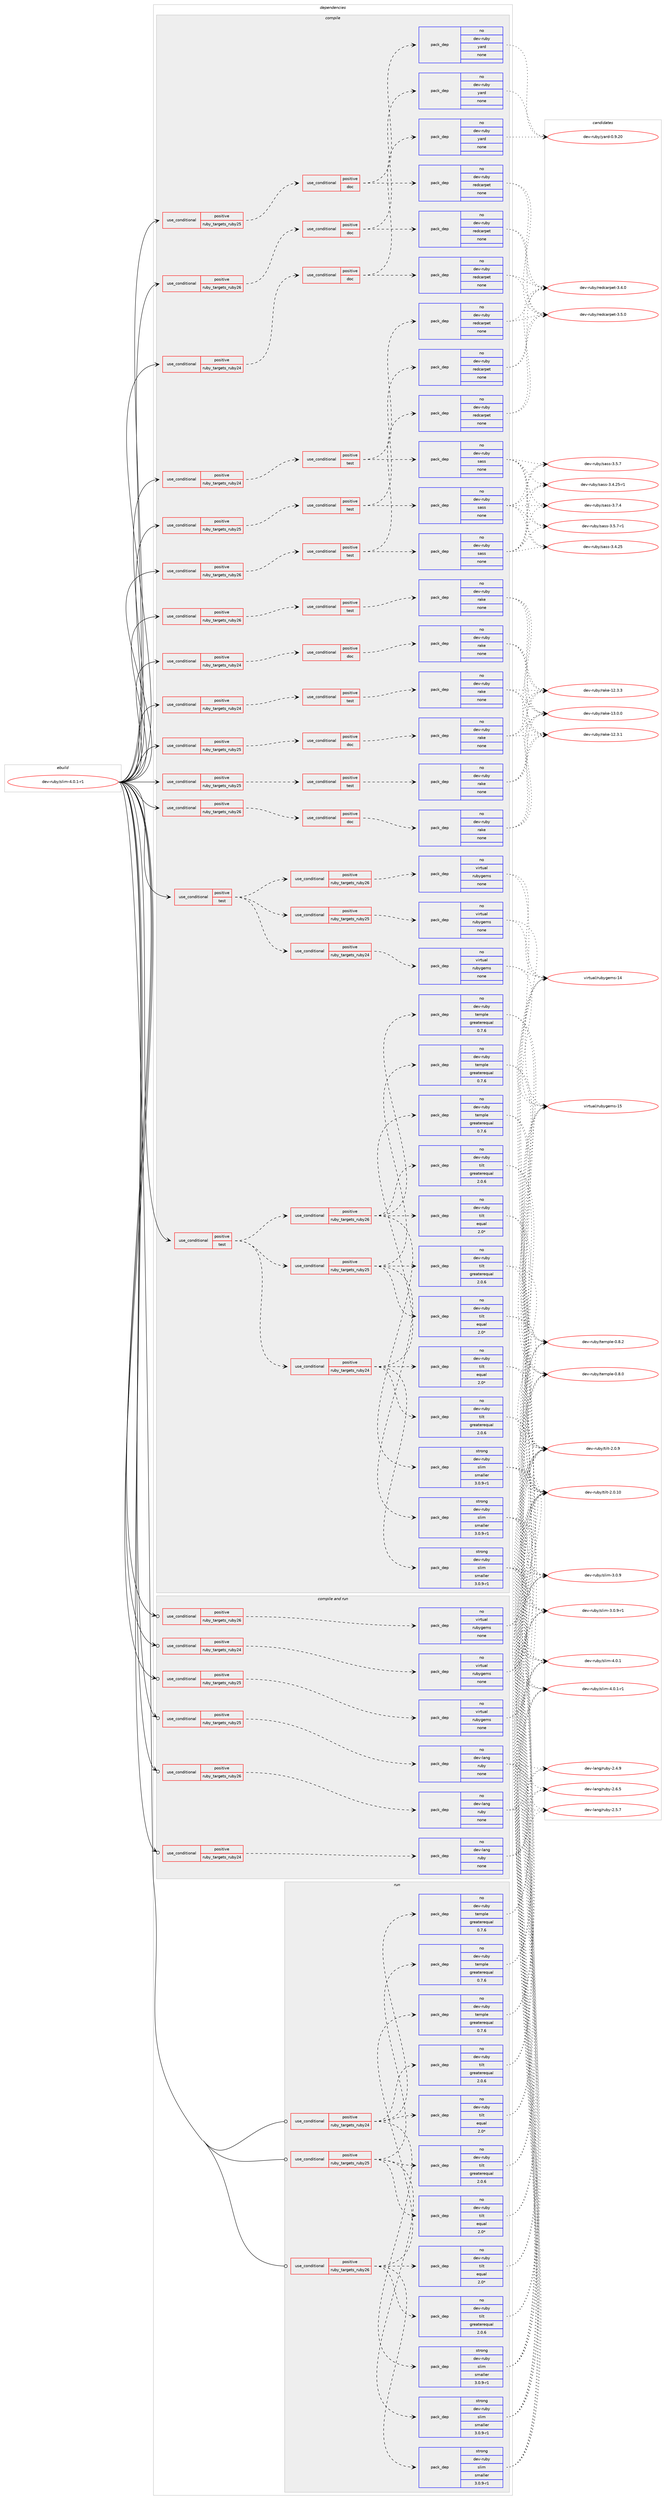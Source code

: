 digraph prolog {

# *************
# Graph options
# *************

newrank=true;
concentrate=true;
compound=true;
graph [rankdir=LR,fontname=Helvetica,fontsize=10,ranksep=1.5];#, ranksep=2.5, nodesep=0.2];
edge  [arrowhead=vee];
node  [fontname=Helvetica,fontsize=10];

# **********
# The ebuild
# **********

subgraph cluster_leftcol {
color=gray;
rank=same;
label=<<i>ebuild</i>>;
id [label="dev-ruby/slim-4.0.1-r1", color=red, width=4, href="../dev-ruby/slim-4.0.1-r1.svg"];
}

# ****************
# The dependencies
# ****************

subgraph cluster_midcol {
color=gray;
label=<<i>dependencies</i>>;
subgraph cluster_compile {
fillcolor="#eeeeee";
style=filled;
label=<<i>compile</i>>;
subgraph cond178268 {
dependency717300 [label=<<TABLE BORDER="0" CELLBORDER="1" CELLSPACING="0" CELLPADDING="4"><TR><TD ROWSPAN="3" CELLPADDING="10">use_conditional</TD></TR><TR><TD>positive</TD></TR><TR><TD>ruby_targets_ruby24</TD></TR></TABLE>>, shape=none, color=red];
subgraph cond178269 {
dependency717301 [label=<<TABLE BORDER="0" CELLBORDER="1" CELLSPACING="0" CELLPADDING="4"><TR><TD ROWSPAN="3" CELLPADDING="10">use_conditional</TD></TR><TR><TD>positive</TD></TR><TR><TD>doc</TD></TR></TABLE>>, shape=none, color=red];
subgraph pack526986 {
dependency717302 [label=<<TABLE BORDER="0" CELLBORDER="1" CELLSPACING="0" CELLPADDING="4" WIDTH="220"><TR><TD ROWSPAN="6" CELLPADDING="30">pack_dep</TD></TR><TR><TD WIDTH="110">no</TD></TR><TR><TD>dev-ruby</TD></TR><TR><TD>rake</TD></TR><TR><TD>none</TD></TR><TR><TD></TD></TR></TABLE>>, shape=none, color=blue];
}
dependency717301:e -> dependency717302:w [weight=20,style="dashed",arrowhead="vee"];
}
dependency717300:e -> dependency717301:w [weight=20,style="dashed",arrowhead="vee"];
}
id:e -> dependency717300:w [weight=20,style="solid",arrowhead="vee"];
subgraph cond178270 {
dependency717303 [label=<<TABLE BORDER="0" CELLBORDER="1" CELLSPACING="0" CELLPADDING="4"><TR><TD ROWSPAN="3" CELLPADDING="10">use_conditional</TD></TR><TR><TD>positive</TD></TR><TR><TD>ruby_targets_ruby24</TD></TR></TABLE>>, shape=none, color=red];
subgraph cond178271 {
dependency717304 [label=<<TABLE BORDER="0" CELLBORDER="1" CELLSPACING="0" CELLPADDING="4"><TR><TD ROWSPAN="3" CELLPADDING="10">use_conditional</TD></TR><TR><TD>positive</TD></TR><TR><TD>doc</TD></TR></TABLE>>, shape=none, color=red];
subgraph pack526987 {
dependency717305 [label=<<TABLE BORDER="0" CELLBORDER="1" CELLSPACING="0" CELLPADDING="4" WIDTH="220"><TR><TD ROWSPAN="6" CELLPADDING="30">pack_dep</TD></TR><TR><TD WIDTH="110">no</TD></TR><TR><TD>dev-ruby</TD></TR><TR><TD>yard</TD></TR><TR><TD>none</TD></TR><TR><TD></TD></TR></TABLE>>, shape=none, color=blue];
}
dependency717304:e -> dependency717305:w [weight=20,style="dashed",arrowhead="vee"];
subgraph pack526988 {
dependency717306 [label=<<TABLE BORDER="0" CELLBORDER="1" CELLSPACING="0" CELLPADDING="4" WIDTH="220"><TR><TD ROWSPAN="6" CELLPADDING="30">pack_dep</TD></TR><TR><TD WIDTH="110">no</TD></TR><TR><TD>dev-ruby</TD></TR><TR><TD>redcarpet</TD></TR><TR><TD>none</TD></TR><TR><TD></TD></TR></TABLE>>, shape=none, color=blue];
}
dependency717304:e -> dependency717306:w [weight=20,style="dashed",arrowhead="vee"];
}
dependency717303:e -> dependency717304:w [weight=20,style="dashed",arrowhead="vee"];
}
id:e -> dependency717303:w [weight=20,style="solid",arrowhead="vee"];
subgraph cond178272 {
dependency717307 [label=<<TABLE BORDER="0" CELLBORDER="1" CELLSPACING="0" CELLPADDING="4"><TR><TD ROWSPAN="3" CELLPADDING="10">use_conditional</TD></TR><TR><TD>positive</TD></TR><TR><TD>ruby_targets_ruby24</TD></TR></TABLE>>, shape=none, color=red];
subgraph cond178273 {
dependency717308 [label=<<TABLE BORDER="0" CELLBORDER="1" CELLSPACING="0" CELLPADDING="4"><TR><TD ROWSPAN="3" CELLPADDING="10">use_conditional</TD></TR><TR><TD>positive</TD></TR><TR><TD>test</TD></TR></TABLE>>, shape=none, color=red];
subgraph pack526989 {
dependency717309 [label=<<TABLE BORDER="0" CELLBORDER="1" CELLSPACING="0" CELLPADDING="4" WIDTH="220"><TR><TD ROWSPAN="6" CELLPADDING="30">pack_dep</TD></TR><TR><TD WIDTH="110">no</TD></TR><TR><TD>dev-ruby</TD></TR><TR><TD>rake</TD></TR><TR><TD>none</TD></TR><TR><TD></TD></TR></TABLE>>, shape=none, color=blue];
}
dependency717308:e -> dependency717309:w [weight=20,style="dashed",arrowhead="vee"];
}
dependency717307:e -> dependency717308:w [weight=20,style="dashed",arrowhead="vee"];
}
id:e -> dependency717307:w [weight=20,style="solid",arrowhead="vee"];
subgraph cond178274 {
dependency717310 [label=<<TABLE BORDER="0" CELLBORDER="1" CELLSPACING="0" CELLPADDING="4"><TR><TD ROWSPAN="3" CELLPADDING="10">use_conditional</TD></TR><TR><TD>positive</TD></TR><TR><TD>ruby_targets_ruby24</TD></TR></TABLE>>, shape=none, color=red];
subgraph cond178275 {
dependency717311 [label=<<TABLE BORDER="0" CELLBORDER="1" CELLSPACING="0" CELLPADDING="4"><TR><TD ROWSPAN="3" CELLPADDING="10">use_conditional</TD></TR><TR><TD>positive</TD></TR><TR><TD>test</TD></TR></TABLE>>, shape=none, color=red];
subgraph pack526990 {
dependency717312 [label=<<TABLE BORDER="0" CELLBORDER="1" CELLSPACING="0" CELLPADDING="4" WIDTH="220"><TR><TD ROWSPAN="6" CELLPADDING="30">pack_dep</TD></TR><TR><TD WIDTH="110">no</TD></TR><TR><TD>dev-ruby</TD></TR><TR><TD>redcarpet</TD></TR><TR><TD>none</TD></TR><TR><TD></TD></TR></TABLE>>, shape=none, color=blue];
}
dependency717311:e -> dependency717312:w [weight=20,style="dashed",arrowhead="vee"];
subgraph pack526991 {
dependency717313 [label=<<TABLE BORDER="0" CELLBORDER="1" CELLSPACING="0" CELLPADDING="4" WIDTH="220"><TR><TD ROWSPAN="6" CELLPADDING="30">pack_dep</TD></TR><TR><TD WIDTH="110">no</TD></TR><TR><TD>dev-ruby</TD></TR><TR><TD>sass</TD></TR><TR><TD>none</TD></TR><TR><TD></TD></TR></TABLE>>, shape=none, color=blue];
}
dependency717311:e -> dependency717313:w [weight=20,style="dashed",arrowhead="vee"];
}
dependency717310:e -> dependency717311:w [weight=20,style="dashed",arrowhead="vee"];
}
id:e -> dependency717310:w [weight=20,style="solid",arrowhead="vee"];
subgraph cond178276 {
dependency717314 [label=<<TABLE BORDER="0" CELLBORDER="1" CELLSPACING="0" CELLPADDING="4"><TR><TD ROWSPAN="3" CELLPADDING="10">use_conditional</TD></TR><TR><TD>positive</TD></TR><TR><TD>ruby_targets_ruby25</TD></TR></TABLE>>, shape=none, color=red];
subgraph cond178277 {
dependency717315 [label=<<TABLE BORDER="0" CELLBORDER="1" CELLSPACING="0" CELLPADDING="4"><TR><TD ROWSPAN="3" CELLPADDING="10">use_conditional</TD></TR><TR><TD>positive</TD></TR><TR><TD>doc</TD></TR></TABLE>>, shape=none, color=red];
subgraph pack526992 {
dependency717316 [label=<<TABLE BORDER="0" CELLBORDER="1" CELLSPACING="0" CELLPADDING="4" WIDTH="220"><TR><TD ROWSPAN="6" CELLPADDING="30">pack_dep</TD></TR><TR><TD WIDTH="110">no</TD></TR><TR><TD>dev-ruby</TD></TR><TR><TD>rake</TD></TR><TR><TD>none</TD></TR><TR><TD></TD></TR></TABLE>>, shape=none, color=blue];
}
dependency717315:e -> dependency717316:w [weight=20,style="dashed",arrowhead="vee"];
}
dependency717314:e -> dependency717315:w [weight=20,style="dashed",arrowhead="vee"];
}
id:e -> dependency717314:w [weight=20,style="solid",arrowhead="vee"];
subgraph cond178278 {
dependency717317 [label=<<TABLE BORDER="0" CELLBORDER="1" CELLSPACING="0" CELLPADDING="4"><TR><TD ROWSPAN="3" CELLPADDING="10">use_conditional</TD></TR><TR><TD>positive</TD></TR><TR><TD>ruby_targets_ruby25</TD></TR></TABLE>>, shape=none, color=red];
subgraph cond178279 {
dependency717318 [label=<<TABLE BORDER="0" CELLBORDER="1" CELLSPACING="0" CELLPADDING="4"><TR><TD ROWSPAN="3" CELLPADDING="10">use_conditional</TD></TR><TR><TD>positive</TD></TR><TR><TD>doc</TD></TR></TABLE>>, shape=none, color=red];
subgraph pack526993 {
dependency717319 [label=<<TABLE BORDER="0" CELLBORDER="1" CELLSPACING="0" CELLPADDING="4" WIDTH="220"><TR><TD ROWSPAN="6" CELLPADDING="30">pack_dep</TD></TR><TR><TD WIDTH="110">no</TD></TR><TR><TD>dev-ruby</TD></TR><TR><TD>yard</TD></TR><TR><TD>none</TD></TR><TR><TD></TD></TR></TABLE>>, shape=none, color=blue];
}
dependency717318:e -> dependency717319:w [weight=20,style="dashed",arrowhead="vee"];
subgraph pack526994 {
dependency717320 [label=<<TABLE BORDER="0" CELLBORDER="1" CELLSPACING="0" CELLPADDING="4" WIDTH="220"><TR><TD ROWSPAN="6" CELLPADDING="30">pack_dep</TD></TR><TR><TD WIDTH="110">no</TD></TR><TR><TD>dev-ruby</TD></TR><TR><TD>redcarpet</TD></TR><TR><TD>none</TD></TR><TR><TD></TD></TR></TABLE>>, shape=none, color=blue];
}
dependency717318:e -> dependency717320:w [weight=20,style="dashed",arrowhead="vee"];
}
dependency717317:e -> dependency717318:w [weight=20,style="dashed",arrowhead="vee"];
}
id:e -> dependency717317:w [weight=20,style="solid",arrowhead="vee"];
subgraph cond178280 {
dependency717321 [label=<<TABLE BORDER="0" CELLBORDER="1" CELLSPACING="0" CELLPADDING="4"><TR><TD ROWSPAN="3" CELLPADDING="10">use_conditional</TD></TR><TR><TD>positive</TD></TR><TR><TD>ruby_targets_ruby25</TD></TR></TABLE>>, shape=none, color=red];
subgraph cond178281 {
dependency717322 [label=<<TABLE BORDER="0" CELLBORDER="1" CELLSPACING="0" CELLPADDING="4"><TR><TD ROWSPAN="3" CELLPADDING="10">use_conditional</TD></TR><TR><TD>positive</TD></TR><TR><TD>test</TD></TR></TABLE>>, shape=none, color=red];
subgraph pack526995 {
dependency717323 [label=<<TABLE BORDER="0" CELLBORDER="1" CELLSPACING="0" CELLPADDING="4" WIDTH="220"><TR><TD ROWSPAN="6" CELLPADDING="30">pack_dep</TD></TR><TR><TD WIDTH="110">no</TD></TR><TR><TD>dev-ruby</TD></TR><TR><TD>rake</TD></TR><TR><TD>none</TD></TR><TR><TD></TD></TR></TABLE>>, shape=none, color=blue];
}
dependency717322:e -> dependency717323:w [weight=20,style="dashed",arrowhead="vee"];
}
dependency717321:e -> dependency717322:w [weight=20,style="dashed",arrowhead="vee"];
}
id:e -> dependency717321:w [weight=20,style="solid",arrowhead="vee"];
subgraph cond178282 {
dependency717324 [label=<<TABLE BORDER="0" CELLBORDER="1" CELLSPACING="0" CELLPADDING="4"><TR><TD ROWSPAN="3" CELLPADDING="10">use_conditional</TD></TR><TR><TD>positive</TD></TR><TR><TD>ruby_targets_ruby25</TD></TR></TABLE>>, shape=none, color=red];
subgraph cond178283 {
dependency717325 [label=<<TABLE BORDER="0" CELLBORDER="1" CELLSPACING="0" CELLPADDING="4"><TR><TD ROWSPAN="3" CELLPADDING="10">use_conditional</TD></TR><TR><TD>positive</TD></TR><TR><TD>test</TD></TR></TABLE>>, shape=none, color=red];
subgraph pack526996 {
dependency717326 [label=<<TABLE BORDER="0" CELLBORDER="1" CELLSPACING="0" CELLPADDING="4" WIDTH="220"><TR><TD ROWSPAN="6" CELLPADDING="30">pack_dep</TD></TR><TR><TD WIDTH="110">no</TD></TR><TR><TD>dev-ruby</TD></TR><TR><TD>redcarpet</TD></TR><TR><TD>none</TD></TR><TR><TD></TD></TR></TABLE>>, shape=none, color=blue];
}
dependency717325:e -> dependency717326:w [weight=20,style="dashed",arrowhead="vee"];
subgraph pack526997 {
dependency717327 [label=<<TABLE BORDER="0" CELLBORDER="1" CELLSPACING="0" CELLPADDING="4" WIDTH="220"><TR><TD ROWSPAN="6" CELLPADDING="30">pack_dep</TD></TR><TR><TD WIDTH="110">no</TD></TR><TR><TD>dev-ruby</TD></TR><TR><TD>sass</TD></TR><TR><TD>none</TD></TR><TR><TD></TD></TR></TABLE>>, shape=none, color=blue];
}
dependency717325:e -> dependency717327:w [weight=20,style="dashed",arrowhead="vee"];
}
dependency717324:e -> dependency717325:w [weight=20,style="dashed",arrowhead="vee"];
}
id:e -> dependency717324:w [weight=20,style="solid",arrowhead="vee"];
subgraph cond178284 {
dependency717328 [label=<<TABLE BORDER="0" CELLBORDER="1" CELLSPACING="0" CELLPADDING="4"><TR><TD ROWSPAN="3" CELLPADDING="10">use_conditional</TD></TR><TR><TD>positive</TD></TR><TR><TD>ruby_targets_ruby26</TD></TR></TABLE>>, shape=none, color=red];
subgraph cond178285 {
dependency717329 [label=<<TABLE BORDER="0" CELLBORDER="1" CELLSPACING="0" CELLPADDING="4"><TR><TD ROWSPAN="3" CELLPADDING="10">use_conditional</TD></TR><TR><TD>positive</TD></TR><TR><TD>doc</TD></TR></TABLE>>, shape=none, color=red];
subgraph pack526998 {
dependency717330 [label=<<TABLE BORDER="0" CELLBORDER="1" CELLSPACING="0" CELLPADDING="4" WIDTH="220"><TR><TD ROWSPAN="6" CELLPADDING="30">pack_dep</TD></TR><TR><TD WIDTH="110">no</TD></TR><TR><TD>dev-ruby</TD></TR><TR><TD>rake</TD></TR><TR><TD>none</TD></TR><TR><TD></TD></TR></TABLE>>, shape=none, color=blue];
}
dependency717329:e -> dependency717330:w [weight=20,style="dashed",arrowhead="vee"];
}
dependency717328:e -> dependency717329:w [weight=20,style="dashed",arrowhead="vee"];
}
id:e -> dependency717328:w [weight=20,style="solid",arrowhead="vee"];
subgraph cond178286 {
dependency717331 [label=<<TABLE BORDER="0" CELLBORDER="1" CELLSPACING="0" CELLPADDING="4"><TR><TD ROWSPAN="3" CELLPADDING="10">use_conditional</TD></TR><TR><TD>positive</TD></TR><TR><TD>ruby_targets_ruby26</TD></TR></TABLE>>, shape=none, color=red];
subgraph cond178287 {
dependency717332 [label=<<TABLE BORDER="0" CELLBORDER="1" CELLSPACING="0" CELLPADDING="4"><TR><TD ROWSPAN="3" CELLPADDING="10">use_conditional</TD></TR><TR><TD>positive</TD></TR><TR><TD>doc</TD></TR></TABLE>>, shape=none, color=red];
subgraph pack526999 {
dependency717333 [label=<<TABLE BORDER="0" CELLBORDER="1" CELLSPACING="0" CELLPADDING="4" WIDTH="220"><TR><TD ROWSPAN="6" CELLPADDING="30">pack_dep</TD></TR><TR><TD WIDTH="110">no</TD></TR><TR><TD>dev-ruby</TD></TR><TR><TD>yard</TD></TR><TR><TD>none</TD></TR><TR><TD></TD></TR></TABLE>>, shape=none, color=blue];
}
dependency717332:e -> dependency717333:w [weight=20,style="dashed",arrowhead="vee"];
subgraph pack527000 {
dependency717334 [label=<<TABLE BORDER="0" CELLBORDER="1" CELLSPACING="0" CELLPADDING="4" WIDTH="220"><TR><TD ROWSPAN="6" CELLPADDING="30">pack_dep</TD></TR><TR><TD WIDTH="110">no</TD></TR><TR><TD>dev-ruby</TD></TR><TR><TD>redcarpet</TD></TR><TR><TD>none</TD></TR><TR><TD></TD></TR></TABLE>>, shape=none, color=blue];
}
dependency717332:e -> dependency717334:w [weight=20,style="dashed",arrowhead="vee"];
}
dependency717331:e -> dependency717332:w [weight=20,style="dashed",arrowhead="vee"];
}
id:e -> dependency717331:w [weight=20,style="solid",arrowhead="vee"];
subgraph cond178288 {
dependency717335 [label=<<TABLE BORDER="0" CELLBORDER="1" CELLSPACING="0" CELLPADDING="4"><TR><TD ROWSPAN="3" CELLPADDING="10">use_conditional</TD></TR><TR><TD>positive</TD></TR><TR><TD>ruby_targets_ruby26</TD></TR></TABLE>>, shape=none, color=red];
subgraph cond178289 {
dependency717336 [label=<<TABLE BORDER="0" CELLBORDER="1" CELLSPACING="0" CELLPADDING="4"><TR><TD ROWSPAN="3" CELLPADDING="10">use_conditional</TD></TR><TR><TD>positive</TD></TR><TR><TD>test</TD></TR></TABLE>>, shape=none, color=red];
subgraph pack527001 {
dependency717337 [label=<<TABLE BORDER="0" CELLBORDER="1" CELLSPACING="0" CELLPADDING="4" WIDTH="220"><TR><TD ROWSPAN="6" CELLPADDING="30">pack_dep</TD></TR><TR><TD WIDTH="110">no</TD></TR><TR><TD>dev-ruby</TD></TR><TR><TD>rake</TD></TR><TR><TD>none</TD></TR><TR><TD></TD></TR></TABLE>>, shape=none, color=blue];
}
dependency717336:e -> dependency717337:w [weight=20,style="dashed",arrowhead="vee"];
}
dependency717335:e -> dependency717336:w [weight=20,style="dashed",arrowhead="vee"];
}
id:e -> dependency717335:w [weight=20,style="solid",arrowhead="vee"];
subgraph cond178290 {
dependency717338 [label=<<TABLE BORDER="0" CELLBORDER="1" CELLSPACING="0" CELLPADDING="4"><TR><TD ROWSPAN="3" CELLPADDING="10">use_conditional</TD></TR><TR><TD>positive</TD></TR><TR><TD>ruby_targets_ruby26</TD></TR></TABLE>>, shape=none, color=red];
subgraph cond178291 {
dependency717339 [label=<<TABLE BORDER="0" CELLBORDER="1" CELLSPACING="0" CELLPADDING="4"><TR><TD ROWSPAN="3" CELLPADDING="10">use_conditional</TD></TR><TR><TD>positive</TD></TR><TR><TD>test</TD></TR></TABLE>>, shape=none, color=red];
subgraph pack527002 {
dependency717340 [label=<<TABLE BORDER="0" CELLBORDER="1" CELLSPACING="0" CELLPADDING="4" WIDTH="220"><TR><TD ROWSPAN="6" CELLPADDING="30">pack_dep</TD></TR><TR><TD WIDTH="110">no</TD></TR><TR><TD>dev-ruby</TD></TR><TR><TD>redcarpet</TD></TR><TR><TD>none</TD></TR><TR><TD></TD></TR></TABLE>>, shape=none, color=blue];
}
dependency717339:e -> dependency717340:w [weight=20,style="dashed",arrowhead="vee"];
subgraph pack527003 {
dependency717341 [label=<<TABLE BORDER="0" CELLBORDER="1" CELLSPACING="0" CELLPADDING="4" WIDTH="220"><TR><TD ROWSPAN="6" CELLPADDING="30">pack_dep</TD></TR><TR><TD WIDTH="110">no</TD></TR><TR><TD>dev-ruby</TD></TR><TR><TD>sass</TD></TR><TR><TD>none</TD></TR><TR><TD></TD></TR></TABLE>>, shape=none, color=blue];
}
dependency717339:e -> dependency717341:w [weight=20,style="dashed",arrowhead="vee"];
}
dependency717338:e -> dependency717339:w [weight=20,style="dashed",arrowhead="vee"];
}
id:e -> dependency717338:w [weight=20,style="solid",arrowhead="vee"];
subgraph cond178292 {
dependency717342 [label=<<TABLE BORDER="0" CELLBORDER="1" CELLSPACING="0" CELLPADDING="4"><TR><TD ROWSPAN="3" CELLPADDING="10">use_conditional</TD></TR><TR><TD>positive</TD></TR><TR><TD>test</TD></TR></TABLE>>, shape=none, color=red];
subgraph cond178293 {
dependency717343 [label=<<TABLE BORDER="0" CELLBORDER="1" CELLSPACING="0" CELLPADDING="4"><TR><TD ROWSPAN="3" CELLPADDING="10">use_conditional</TD></TR><TR><TD>positive</TD></TR><TR><TD>ruby_targets_ruby24</TD></TR></TABLE>>, shape=none, color=red];
subgraph pack527004 {
dependency717344 [label=<<TABLE BORDER="0" CELLBORDER="1" CELLSPACING="0" CELLPADDING="4" WIDTH="220"><TR><TD ROWSPAN="6" CELLPADDING="30">pack_dep</TD></TR><TR><TD WIDTH="110">no</TD></TR><TR><TD>dev-ruby</TD></TR><TR><TD>tilt</TD></TR><TR><TD>greaterequal</TD></TR><TR><TD>2.0.6</TD></TR></TABLE>>, shape=none, color=blue];
}
dependency717343:e -> dependency717344:w [weight=20,style="dashed",arrowhead="vee"];
subgraph pack527005 {
dependency717345 [label=<<TABLE BORDER="0" CELLBORDER="1" CELLSPACING="0" CELLPADDING="4" WIDTH="220"><TR><TD ROWSPAN="6" CELLPADDING="30">pack_dep</TD></TR><TR><TD WIDTH="110">no</TD></TR><TR><TD>dev-ruby</TD></TR><TR><TD>tilt</TD></TR><TR><TD>equal</TD></TR><TR><TD>2.0*</TD></TR></TABLE>>, shape=none, color=blue];
}
dependency717343:e -> dependency717345:w [weight=20,style="dashed",arrowhead="vee"];
subgraph pack527006 {
dependency717346 [label=<<TABLE BORDER="0" CELLBORDER="1" CELLSPACING="0" CELLPADDING="4" WIDTH="220"><TR><TD ROWSPAN="6" CELLPADDING="30">pack_dep</TD></TR><TR><TD WIDTH="110">no</TD></TR><TR><TD>dev-ruby</TD></TR><TR><TD>temple</TD></TR><TR><TD>greaterequal</TD></TR><TR><TD>0.7.6</TD></TR></TABLE>>, shape=none, color=blue];
}
dependency717343:e -> dependency717346:w [weight=20,style="dashed",arrowhead="vee"];
subgraph pack527007 {
dependency717347 [label=<<TABLE BORDER="0" CELLBORDER="1" CELLSPACING="0" CELLPADDING="4" WIDTH="220"><TR><TD ROWSPAN="6" CELLPADDING="30">pack_dep</TD></TR><TR><TD WIDTH="110">strong</TD></TR><TR><TD>dev-ruby</TD></TR><TR><TD>slim</TD></TR><TR><TD>smaller</TD></TR><TR><TD>3.0.9-r1</TD></TR></TABLE>>, shape=none, color=blue];
}
dependency717343:e -> dependency717347:w [weight=20,style="dashed",arrowhead="vee"];
}
dependency717342:e -> dependency717343:w [weight=20,style="dashed",arrowhead="vee"];
subgraph cond178294 {
dependency717348 [label=<<TABLE BORDER="0" CELLBORDER="1" CELLSPACING="0" CELLPADDING="4"><TR><TD ROWSPAN="3" CELLPADDING="10">use_conditional</TD></TR><TR><TD>positive</TD></TR><TR><TD>ruby_targets_ruby25</TD></TR></TABLE>>, shape=none, color=red];
subgraph pack527008 {
dependency717349 [label=<<TABLE BORDER="0" CELLBORDER="1" CELLSPACING="0" CELLPADDING="4" WIDTH="220"><TR><TD ROWSPAN="6" CELLPADDING="30">pack_dep</TD></TR><TR><TD WIDTH="110">no</TD></TR><TR><TD>dev-ruby</TD></TR><TR><TD>tilt</TD></TR><TR><TD>greaterequal</TD></TR><TR><TD>2.0.6</TD></TR></TABLE>>, shape=none, color=blue];
}
dependency717348:e -> dependency717349:w [weight=20,style="dashed",arrowhead="vee"];
subgraph pack527009 {
dependency717350 [label=<<TABLE BORDER="0" CELLBORDER="1" CELLSPACING="0" CELLPADDING="4" WIDTH="220"><TR><TD ROWSPAN="6" CELLPADDING="30">pack_dep</TD></TR><TR><TD WIDTH="110">no</TD></TR><TR><TD>dev-ruby</TD></TR><TR><TD>tilt</TD></TR><TR><TD>equal</TD></TR><TR><TD>2.0*</TD></TR></TABLE>>, shape=none, color=blue];
}
dependency717348:e -> dependency717350:w [weight=20,style="dashed",arrowhead="vee"];
subgraph pack527010 {
dependency717351 [label=<<TABLE BORDER="0" CELLBORDER="1" CELLSPACING="0" CELLPADDING="4" WIDTH="220"><TR><TD ROWSPAN="6" CELLPADDING="30">pack_dep</TD></TR><TR><TD WIDTH="110">no</TD></TR><TR><TD>dev-ruby</TD></TR><TR><TD>temple</TD></TR><TR><TD>greaterequal</TD></TR><TR><TD>0.7.6</TD></TR></TABLE>>, shape=none, color=blue];
}
dependency717348:e -> dependency717351:w [weight=20,style="dashed",arrowhead="vee"];
subgraph pack527011 {
dependency717352 [label=<<TABLE BORDER="0" CELLBORDER="1" CELLSPACING="0" CELLPADDING="4" WIDTH="220"><TR><TD ROWSPAN="6" CELLPADDING="30">pack_dep</TD></TR><TR><TD WIDTH="110">strong</TD></TR><TR><TD>dev-ruby</TD></TR><TR><TD>slim</TD></TR><TR><TD>smaller</TD></TR><TR><TD>3.0.9-r1</TD></TR></TABLE>>, shape=none, color=blue];
}
dependency717348:e -> dependency717352:w [weight=20,style="dashed",arrowhead="vee"];
}
dependency717342:e -> dependency717348:w [weight=20,style="dashed",arrowhead="vee"];
subgraph cond178295 {
dependency717353 [label=<<TABLE BORDER="0" CELLBORDER="1" CELLSPACING="0" CELLPADDING="4"><TR><TD ROWSPAN="3" CELLPADDING="10">use_conditional</TD></TR><TR><TD>positive</TD></TR><TR><TD>ruby_targets_ruby26</TD></TR></TABLE>>, shape=none, color=red];
subgraph pack527012 {
dependency717354 [label=<<TABLE BORDER="0" CELLBORDER="1" CELLSPACING="0" CELLPADDING="4" WIDTH="220"><TR><TD ROWSPAN="6" CELLPADDING="30">pack_dep</TD></TR><TR><TD WIDTH="110">no</TD></TR><TR><TD>dev-ruby</TD></TR><TR><TD>tilt</TD></TR><TR><TD>greaterequal</TD></TR><TR><TD>2.0.6</TD></TR></TABLE>>, shape=none, color=blue];
}
dependency717353:e -> dependency717354:w [weight=20,style="dashed",arrowhead="vee"];
subgraph pack527013 {
dependency717355 [label=<<TABLE BORDER="0" CELLBORDER="1" CELLSPACING="0" CELLPADDING="4" WIDTH="220"><TR><TD ROWSPAN="6" CELLPADDING="30">pack_dep</TD></TR><TR><TD WIDTH="110">no</TD></TR><TR><TD>dev-ruby</TD></TR><TR><TD>tilt</TD></TR><TR><TD>equal</TD></TR><TR><TD>2.0*</TD></TR></TABLE>>, shape=none, color=blue];
}
dependency717353:e -> dependency717355:w [weight=20,style="dashed",arrowhead="vee"];
subgraph pack527014 {
dependency717356 [label=<<TABLE BORDER="0" CELLBORDER="1" CELLSPACING="0" CELLPADDING="4" WIDTH="220"><TR><TD ROWSPAN="6" CELLPADDING="30">pack_dep</TD></TR><TR><TD WIDTH="110">no</TD></TR><TR><TD>dev-ruby</TD></TR><TR><TD>temple</TD></TR><TR><TD>greaterequal</TD></TR><TR><TD>0.7.6</TD></TR></TABLE>>, shape=none, color=blue];
}
dependency717353:e -> dependency717356:w [weight=20,style="dashed",arrowhead="vee"];
subgraph pack527015 {
dependency717357 [label=<<TABLE BORDER="0" CELLBORDER="1" CELLSPACING="0" CELLPADDING="4" WIDTH="220"><TR><TD ROWSPAN="6" CELLPADDING="30">pack_dep</TD></TR><TR><TD WIDTH="110">strong</TD></TR><TR><TD>dev-ruby</TD></TR><TR><TD>slim</TD></TR><TR><TD>smaller</TD></TR><TR><TD>3.0.9-r1</TD></TR></TABLE>>, shape=none, color=blue];
}
dependency717353:e -> dependency717357:w [weight=20,style="dashed",arrowhead="vee"];
}
dependency717342:e -> dependency717353:w [weight=20,style="dashed",arrowhead="vee"];
}
id:e -> dependency717342:w [weight=20,style="solid",arrowhead="vee"];
subgraph cond178296 {
dependency717358 [label=<<TABLE BORDER="0" CELLBORDER="1" CELLSPACING="0" CELLPADDING="4"><TR><TD ROWSPAN="3" CELLPADDING="10">use_conditional</TD></TR><TR><TD>positive</TD></TR><TR><TD>test</TD></TR></TABLE>>, shape=none, color=red];
subgraph cond178297 {
dependency717359 [label=<<TABLE BORDER="0" CELLBORDER="1" CELLSPACING="0" CELLPADDING="4"><TR><TD ROWSPAN="3" CELLPADDING="10">use_conditional</TD></TR><TR><TD>positive</TD></TR><TR><TD>ruby_targets_ruby24</TD></TR></TABLE>>, shape=none, color=red];
subgraph pack527016 {
dependency717360 [label=<<TABLE BORDER="0" CELLBORDER="1" CELLSPACING="0" CELLPADDING="4" WIDTH="220"><TR><TD ROWSPAN="6" CELLPADDING="30">pack_dep</TD></TR><TR><TD WIDTH="110">no</TD></TR><TR><TD>virtual</TD></TR><TR><TD>rubygems</TD></TR><TR><TD>none</TD></TR><TR><TD></TD></TR></TABLE>>, shape=none, color=blue];
}
dependency717359:e -> dependency717360:w [weight=20,style="dashed",arrowhead="vee"];
}
dependency717358:e -> dependency717359:w [weight=20,style="dashed",arrowhead="vee"];
subgraph cond178298 {
dependency717361 [label=<<TABLE BORDER="0" CELLBORDER="1" CELLSPACING="0" CELLPADDING="4"><TR><TD ROWSPAN="3" CELLPADDING="10">use_conditional</TD></TR><TR><TD>positive</TD></TR><TR><TD>ruby_targets_ruby25</TD></TR></TABLE>>, shape=none, color=red];
subgraph pack527017 {
dependency717362 [label=<<TABLE BORDER="0" CELLBORDER="1" CELLSPACING="0" CELLPADDING="4" WIDTH="220"><TR><TD ROWSPAN="6" CELLPADDING="30">pack_dep</TD></TR><TR><TD WIDTH="110">no</TD></TR><TR><TD>virtual</TD></TR><TR><TD>rubygems</TD></TR><TR><TD>none</TD></TR><TR><TD></TD></TR></TABLE>>, shape=none, color=blue];
}
dependency717361:e -> dependency717362:w [weight=20,style="dashed",arrowhead="vee"];
}
dependency717358:e -> dependency717361:w [weight=20,style="dashed",arrowhead="vee"];
subgraph cond178299 {
dependency717363 [label=<<TABLE BORDER="0" CELLBORDER="1" CELLSPACING="0" CELLPADDING="4"><TR><TD ROWSPAN="3" CELLPADDING="10">use_conditional</TD></TR><TR><TD>positive</TD></TR><TR><TD>ruby_targets_ruby26</TD></TR></TABLE>>, shape=none, color=red];
subgraph pack527018 {
dependency717364 [label=<<TABLE BORDER="0" CELLBORDER="1" CELLSPACING="0" CELLPADDING="4" WIDTH="220"><TR><TD ROWSPAN="6" CELLPADDING="30">pack_dep</TD></TR><TR><TD WIDTH="110">no</TD></TR><TR><TD>virtual</TD></TR><TR><TD>rubygems</TD></TR><TR><TD>none</TD></TR><TR><TD></TD></TR></TABLE>>, shape=none, color=blue];
}
dependency717363:e -> dependency717364:w [weight=20,style="dashed",arrowhead="vee"];
}
dependency717358:e -> dependency717363:w [weight=20,style="dashed",arrowhead="vee"];
}
id:e -> dependency717358:w [weight=20,style="solid",arrowhead="vee"];
}
subgraph cluster_compileandrun {
fillcolor="#eeeeee";
style=filled;
label=<<i>compile and run</i>>;
subgraph cond178300 {
dependency717365 [label=<<TABLE BORDER="0" CELLBORDER="1" CELLSPACING="0" CELLPADDING="4"><TR><TD ROWSPAN="3" CELLPADDING="10">use_conditional</TD></TR><TR><TD>positive</TD></TR><TR><TD>ruby_targets_ruby24</TD></TR></TABLE>>, shape=none, color=red];
subgraph pack527019 {
dependency717366 [label=<<TABLE BORDER="0" CELLBORDER="1" CELLSPACING="0" CELLPADDING="4" WIDTH="220"><TR><TD ROWSPAN="6" CELLPADDING="30">pack_dep</TD></TR><TR><TD WIDTH="110">no</TD></TR><TR><TD>dev-lang</TD></TR><TR><TD>ruby</TD></TR><TR><TD>none</TD></TR><TR><TD></TD></TR></TABLE>>, shape=none, color=blue];
}
dependency717365:e -> dependency717366:w [weight=20,style="dashed",arrowhead="vee"];
}
id:e -> dependency717365:w [weight=20,style="solid",arrowhead="odotvee"];
subgraph cond178301 {
dependency717367 [label=<<TABLE BORDER="0" CELLBORDER="1" CELLSPACING="0" CELLPADDING="4"><TR><TD ROWSPAN="3" CELLPADDING="10">use_conditional</TD></TR><TR><TD>positive</TD></TR><TR><TD>ruby_targets_ruby24</TD></TR></TABLE>>, shape=none, color=red];
subgraph pack527020 {
dependency717368 [label=<<TABLE BORDER="0" CELLBORDER="1" CELLSPACING="0" CELLPADDING="4" WIDTH="220"><TR><TD ROWSPAN="6" CELLPADDING="30">pack_dep</TD></TR><TR><TD WIDTH="110">no</TD></TR><TR><TD>virtual</TD></TR><TR><TD>rubygems</TD></TR><TR><TD>none</TD></TR><TR><TD></TD></TR></TABLE>>, shape=none, color=blue];
}
dependency717367:e -> dependency717368:w [weight=20,style="dashed",arrowhead="vee"];
}
id:e -> dependency717367:w [weight=20,style="solid",arrowhead="odotvee"];
subgraph cond178302 {
dependency717369 [label=<<TABLE BORDER="0" CELLBORDER="1" CELLSPACING="0" CELLPADDING="4"><TR><TD ROWSPAN="3" CELLPADDING="10">use_conditional</TD></TR><TR><TD>positive</TD></TR><TR><TD>ruby_targets_ruby25</TD></TR></TABLE>>, shape=none, color=red];
subgraph pack527021 {
dependency717370 [label=<<TABLE BORDER="0" CELLBORDER="1" CELLSPACING="0" CELLPADDING="4" WIDTH="220"><TR><TD ROWSPAN="6" CELLPADDING="30">pack_dep</TD></TR><TR><TD WIDTH="110">no</TD></TR><TR><TD>dev-lang</TD></TR><TR><TD>ruby</TD></TR><TR><TD>none</TD></TR><TR><TD></TD></TR></TABLE>>, shape=none, color=blue];
}
dependency717369:e -> dependency717370:w [weight=20,style="dashed",arrowhead="vee"];
}
id:e -> dependency717369:w [weight=20,style="solid",arrowhead="odotvee"];
subgraph cond178303 {
dependency717371 [label=<<TABLE BORDER="0" CELLBORDER="1" CELLSPACING="0" CELLPADDING="4"><TR><TD ROWSPAN="3" CELLPADDING="10">use_conditional</TD></TR><TR><TD>positive</TD></TR><TR><TD>ruby_targets_ruby25</TD></TR></TABLE>>, shape=none, color=red];
subgraph pack527022 {
dependency717372 [label=<<TABLE BORDER="0" CELLBORDER="1" CELLSPACING="0" CELLPADDING="4" WIDTH="220"><TR><TD ROWSPAN="6" CELLPADDING="30">pack_dep</TD></TR><TR><TD WIDTH="110">no</TD></TR><TR><TD>virtual</TD></TR><TR><TD>rubygems</TD></TR><TR><TD>none</TD></TR><TR><TD></TD></TR></TABLE>>, shape=none, color=blue];
}
dependency717371:e -> dependency717372:w [weight=20,style="dashed",arrowhead="vee"];
}
id:e -> dependency717371:w [weight=20,style="solid",arrowhead="odotvee"];
subgraph cond178304 {
dependency717373 [label=<<TABLE BORDER="0" CELLBORDER="1" CELLSPACING="0" CELLPADDING="4"><TR><TD ROWSPAN="3" CELLPADDING="10">use_conditional</TD></TR><TR><TD>positive</TD></TR><TR><TD>ruby_targets_ruby26</TD></TR></TABLE>>, shape=none, color=red];
subgraph pack527023 {
dependency717374 [label=<<TABLE BORDER="0" CELLBORDER="1" CELLSPACING="0" CELLPADDING="4" WIDTH="220"><TR><TD ROWSPAN="6" CELLPADDING="30">pack_dep</TD></TR><TR><TD WIDTH="110">no</TD></TR><TR><TD>dev-lang</TD></TR><TR><TD>ruby</TD></TR><TR><TD>none</TD></TR><TR><TD></TD></TR></TABLE>>, shape=none, color=blue];
}
dependency717373:e -> dependency717374:w [weight=20,style="dashed",arrowhead="vee"];
}
id:e -> dependency717373:w [weight=20,style="solid",arrowhead="odotvee"];
subgraph cond178305 {
dependency717375 [label=<<TABLE BORDER="0" CELLBORDER="1" CELLSPACING="0" CELLPADDING="4"><TR><TD ROWSPAN="3" CELLPADDING="10">use_conditional</TD></TR><TR><TD>positive</TD></TR><TR><TD>ruby_targets_ruby26</TD></TR></TABLE>>, shape=none, color=red];
subgraph pack527024 {
dependency717376 [label=<<TABLE BORDER="0" CELLBORDER="1" CELLSPACING="0" CELLPADDING="4" WIDTH="220"><TR><TD ROWSPAN="6" CELLPADDING="30">pack_dep</TD></TR><TR><TD WIDTH="110">no</TD></TR><TR><TD>virtual</TD></TR><TR><TD>rubygems</TD></TR><TR><TD>none</TD></TR><TR><TD></TD></TR></TABLE>>, shape=none, color=blue];
}
dependency717375:e -> dependency717376:w [weight=20,style="dashed",arrowhead="vee"];
}
id:e -> dependency717375:w [weight=20,style="solid",arrowhead="odotvee"];
}
subgraph cluster_run {
fillcolor="#eeeeee";
style=filled;
label=<<i>run</i>>;
subgraph cond178306 {
dependency717377 [label=<<TABLE BORDER="0" CELLBORDER="1" CELLSPACING="0" CELLPADDING="4"><TR><TD ROWSPAN="3" CELLPADDING="10">use_conditional</TD></TR><TR><TD>positive</TD></TR><TR><TD>ruby_targets_ruby24</TD></TR></TABLE>>, shape=none, color=red];
subgraph pack527025 {
dependency717378 [label=<<TABLE BORDER="0" CELLBORDER="1" CELLSPACING="0" CELLPADDING="4" WIDTH="220"><TR><TD ROWSPAN="6" CELLPADDING="30">pack_dep</TD></TR><TR><TD WIDTH="110">no</TD></TR><TR><TD>dev-ruby</TD></TR><TR><TD>tilt</TD></TR><TR><TD>greaterequal</TD></TR><TR><TD>2.0.6</TD></TR></TABLE>>, shape=none, color=blue];
}
dependency717377:e -> dependency717378:w [weight=20,style="dashed",arrowhead="vee"];
subgraph pack527026 {
dependency717379 [label=<<TABLE BORDER="0" CELLBORDER="1" CELLSPACING="0" CELLPADDING="4" WIDTH="220"><TR><TD ROWSPAN="6" CELLPADDING="30">pack_dep</TD></TR><TR><TD WIDTH="110">no</TD></TR><TR><TD>dev-ruby</TD></TR><TR><TD>tilt</TD></TR><TR><TD>equal</TD></TR><TR><TD>2.0*</TD></TR></TABLE>>, shape=none, color=blue];
}
dependency717377:e -> dependency717379:w [weight=20,style="dashed",arrowhead="vee"];
subgraph pack527027 {
dependency717380 [label=<<TABLE BORDER="0" CELLBORDER="1" CELLSPACING="0" CELLPADDING="4" WIDTH="220"><TR><TD ROWSPAN="6" CELLPADDING="30">pack_dep</TD></TR><TR><TD WIDTH="110">no</TD></TR><TR><TD>dev-ruby</TD></TR><TR><TD>temple</TD></TR><TR><TD>greaterequal</TD></TR><TR><TD>0.7.6</TD></TR></TABLE>>, shape=none, color=blue];
}
dependency717377:e -> dependency717380:w [weight=20,style="dashed",arrowhead="vee"];
subgraph pack527028 {
dependency717381 [label=<<TABLE BORDER="0" CELLBORDER="1" CELLSPACING="0" CELLPADDING="4" WIDTH="220"><TR><TD ROWSPAN="6" CELLPADDING="30">pack_dep</TD></TR><TR><TD WIDTH="110">strong</TD></TR><TR><TD>dev-ruby</TD></TR><TR><TD>slim</TD></TR><TR><TD>smaller</TD></TR><TR><TD>3.0.9-r1</TD></TR></TABLE>>, shape=none, color=blue];
}
dependency717377:e -> dependency717381:w [weight=20,style="dashed",arrowhead="vee"];
}
id:e -> dependency717377:w [weight=20,style="solid",arrowhead="odot"];
subgraph cond178307 {
dependency717382 [label=<<TABLE BORDER="0" CELLBORDER="1" CELLSPACING="0" CELLPADDING="4"><TR><TD ROWSPAN="3" CELLPADDING="10">use_conditional</TD></TR><TR><TD>positive</TD></TR><TR><TD>ruby_targets_ruby25</TD></TR></TABLE>>, shape=none, color=red];
subgraph pack527029 {
dependency717383 [label=<<TABLE BORDER="0" CELLBORDER="1" CELLSPACING="0" CELLPADDING="4" WIDTH="220"><TR><TD ROWSPAN="6" CELLPADDING="30">pack_dep</TD></TR><TR><TD WIDTH="110">no</TD></TR><TR><TD>dev-ruby</TD></TR><TR><TD>tilt</TD></TR><TR><TD>greaterequal</TD></TR><TR><TD>2.0.6</TD></TR></TABLE>>, shape=none, color=blue];
}
dependency717382:e -> dependency717383:w [weight=20,style="dashed",arrowhead="vee"];
subgraph pack527030 {
dependency717384 [label=<<TABLE BORDER="0" CELLBORDER="1" CELLSPACING="0" CELLPADDING="4" WIDTH="220"><TR><TD ROWSPAN="6" CELLPADDING="30">pack_dep</TD></TR><TR><TD WIDTH="110">no</TD></TR><TR><TD>dev-ruby</TD></TR><TR><TD>tilt</TD></TR><TR><TD>equal</TD></TR><TR><TD>2.0*</TD></TR></TABLE>>, shape=none, color=blue];
}
dependency717382:e -> dependency717384:w [weight=20,style="dashed",arrowhead="vee"];
subgraph pack527031 {
dependency717385 [label=<<TABLE BORDER="0" CELLBORDER="1" CELLSPACING="0" CELLPADDING="4" WIDTH="220"><TR><TD ROWSPAN="6" CELLPADDING="30">pack_dep</TD></TR><TR><TD WIDTH="110">no</TD></TR><TR><TD>dev-ruby</TD></TR><TR><TD>temple</TD></TR><TR><TD>greaterequal</TD></TR><TR><TD>0.7.6</TD></TR></TABLE>>, shape=none, color=blue];
}
dependency717382:e -> dependency717385:w [weight=20,style="dashed",arrowhead="vee"];
subgraph pack527032 {
dependency717386 [label=<<TABLE BORDER="0" CELLBORDER="1" CELLSPACING="0" CELLPADDING="4" WIDTH="220"><TR><TD ROWSPAN="6" CELLPADDING="30">pack_dep</TD></TR><TR><TD WIDTH="110">strong</TD></TR><TR><TD>dev-ruby</TD></TR><TR><TD>slim</TD></TR><TR><TD>smaller</TD></TR><TR><TD>3.0.9-r1</TD></TR></TABLE>>, shape=none, color=blue];
}
dependency717382:e -> dependency717386:w [weight=20,style="dashed",arrowhead="vee"];
}
id:e -> dependency717382:w [weight=20,style="solid",arrowhead="odot"];
subgraph cond178308 {
dependency717387 [label=<<TABLE BORDER="0" CELLBORDER="1" CELLSPACING="0" CELLPADDING="4"><TR><TD ROWSPAN="3" CELLPADDING="10">use_conditional</TD></TR><TR><TD>positive</TD></TR><TR><TD>ruby_targets_ruby26</TD></TR></TABLE>>, shape=none, color=red];
subgraph pack527033 {
dependency717388 [label=<<TABLE BORDER="0" CELLBORDER="1" CELLSPACING="0" CELLPADDING="4" WIDTH="220"><TR><TD ROWSPAN="6" CELLPADDING="30">pack_dep</TD></TR><TR><TD WIDTH="110">no</TD></TR><TR><TD>dev-ruby</TD></TR><TR><TD>tilt</TD></TR><TR><TD>greaterequal</TD></TR><TR><TD>2.0.6</TD></TR></TABLE>>, shape=none, color=blue];
}
dependency717387:e -> dependency717388:w [weight=20,style="dashed",arrowhead="vee"];
subgraph pack527034 {
dependency717389 [label=<<TABLE BORDER="0" CELLBORDER="1" CELLSPACING="0" CELLPADDING="4" WIDTH="220"><TR><TD ROWSPAN="6" CELLPADDING="30">pack_dep</TD></TR><TR><TD WIDTH="110">no</TD></TR><TR><TD>dev-ruby</TD></TR><TR><TD>tilt</TD></TR><TR><TD>equal</TD></TR><TR><TD>2.0*</TD></TR></TABLE>>, shape=none, color=blue];
}
dependency717387:e -> dependency717389:w [weight=20,style="dashed",arrowhead="vee"];
subgraph pack527035 {
dependency717390 [label=<<TABLE BORDER="0" CELLBORDER="1" CELLSPACING="0" CELLPADDING="4" WIDTH="220"><TR><TD ROWSPAN="6" CELLPADDING="30">pack_dep</TD></TR><TR><TD WIDTH="110">no</TD></TR><TR><TD>dev-ruby</TD></TR><TR><TD>temple</TD></TR><TR><TD>greaterequal</TD></TR><TR><TD>0.7.6</TD></TR></TABLE>>, shape=none, color=blue];
}
dependency717387:e -> dependency717390:w [weight=20,style="dashed",arrowhead="vee"];
subgraph pack527036 {
dependency717391 [label=<<TABLE BORDER="0" CELLBORDER="1" CELLSPACING="0" CELLPADDING="4" WIDTH="220"><TR><TD ROWSPAN="6" CELLPADDING="30">pack_dep</TD></TR><TR><TD WIDTH="110">strong</TD></TR><TR><TD>dev-ruby</TD></TR><TR><TD>slim</TD></TR><TR><TD>smaller</TD></TR><TR><TD>3.0.9-r1</TD></TR></TABLE>>, shape=none, color=blue];
}
dependency717387:e -> dependency717391:w [weight=20,style="dashed",arrowhead="vee"];
}
id:e -> dependency717387:w [weight=20,style="solid",arrowhead="odot"];
}
}

# **************
# The candidates
# **************

subgraph cluster_choices {
rank=same;
color=gray;
label=<<i>candidates</i>>;

subgraph choice526986 {
color=black;
nodesep=1;
choice1001011184511411798121471149710710145495046514649 [label="dev-ruby/rake-12.3.1", color=red, width=4,href="../dev-ruby/rake-12.3.1.svg"];
choice1001011184511411798121471149710710145495046514651 [label="dev-ruby/rake-12.3.3", color=red, width=4,href="../dev-ruby/rake-12.3.3.svg"];
choice1001011184511411798121471149710710145495146484648 [label="dev-ruby/rake-13.0.0", color=red, width=4,href="../dev-ruby/rake-13.0.0.svg"];
dependency717302:e -> choice1001011184511411798121471149710710145495046514649:w [style=dotted,weight="100"];
dependency717302:e -> choice1001011184511411798121471149710710145495046514651:w [style=dotted,weight="100"];
dependency717302:e -> choice1001011184511411798121471149710710145495146484648:w [style=dotted,weight="100"];
}
subgraph choice526987 {
color=black;
nodesep=1;
choice1001011184511411798121471219711410045484657465048 [label="dev-ruby/yard-0.9.20", color=red, width=4,href="../dev-ruby/yard-0.9.20.svg"];
dependency717305:e -> choice1001011184511411798121471219711410045484657465048:w [style=dotted,weight="100"];
}
subgraph choice526988 {
color=black;
nodesep=1;
choice1001011184511411798121471141011009997114112101116455146524648 [label="dev-ruby/redcarpet-3.4.0", color=red, width=4,href="../dev-ruby/redcarpet-3.4.0.svg"];
choice1001011184511411798121471141011009997114112101116455146534648 [label="dev-ruby/redcarpet-3.5.0", color=red, width=4,href="../dev-ruby/redcarpet-3.5.0.svg"];
dependency717306:e -> choice1001011184511411798121471141011009997114112101116455146524648:w [style=dotted,weight="100"];
dependency717306:e -> choice1001011184511411798121471141011009997114112101116455146534648:w [style=dotted,weight="100"];
}
subgraph choice526989 {
color=black;
nodesep=1;
choice1001011184511411798121471149710710145495046514649 [label="dev-ruby/rake-12.3.1", color=red, width=4,href="../dev-ruby/rake-12.3.1.svg"];
choice1001011184511411798121471149710710145495046514651 [label="dev-ruby/rake-12.3.3", color=red, width=4,href="../dev-ruby/rake-12.3.3.svg"];
choice1001011184511411798121471149710710145495146484648 [label="dev-ruby/rake-13.0.0", color=red, width=4,href="../dev-ruby/rake-13.0.0.svg"];
dependency717309:e -> choice1001011184511411798121471149710710145495046514649:w [style=dotted,weight="100"];
dependency717309:e -> choice1001011184511411798121471149710710145495046514651:w [style=dotted,weight="100"];
dependency717309:e -> choice1001011184511411798121471149710710145495146484648:w [style=dotted,weight="100"];
}
subgraph choice526990 {
color=black;
nodesep=1;
choice1001011184511411798121471141011009997114112101116455146524648 [label="dev-ruby/redcarpet-3.4.0", color=red, width=4,href="../dev-ruby/redcarpet-3.4.0.svg"];
choice1001011184511411798121471141011009997114112101116455146534648 [label="dev-ruby/redcarpet-3.5.0", color=red, width=4,href="../dev-ruby/redcarpet-3.5.0.svg"];
dependency717312:e -> choice1001011184511411798121471141011009997114112101116455146524648:w [style=dotted,weight="100"];
dependency717312:e -> choice1001011184511411798121471141011009997114112101116455146534648:w [style=dotted,weight="100"];
}
subgraph choice526991 {
color=black;
nodesep=1;
choice1001011184511411798121471159711511545514652465053 [label="dev-ruby/sass-3.4.25", color=red, width=4,href="../dev-ruby/sass-3.4.25.svg"];
choice10010111845114117981214711597115115455146524650534511449 [label="dev-ruby/sass-3.4.25-r1", color=red, width=4,href="../dev-ruby/sass-3.4.25-r1.svg"];
choice10010111845114117981214711597115115455146534655 [label="dev-ruby/sass-3.5.7", color=red, width=4,href="../dev-ruby/sass-3.5.7.svg"];
choice100101118451141179812147115971151154551465346554511449 [label="dev-ruby/sass-3.5.7-r1", color=red, width=4,href="../dev-ruby/sass-3.5.7-r1.svg"];
choice10010111845114117981214711597115115455146554652 [label="dev-ruby/sass-3.7.4", color=red, width=4,href="../dev-ruby/sass-3.7.4.svg"];
dependency717313:e -> choice1001011184511411798121471159711511545514652465053:w [style=dotted,weight="100"];
dependency717313:e -> choice10010111845114117981214711597115115455146524650534511449:w [style=dotted,weight="100"];
dependency717313:e -> choice10010111845114117981214711597115115455146534655:w [style=dotted,weight="100"];
dependency717313:e -> choice100101118451141179812147115971151154551465346554511449:w [style=dotted,weight="100"];
dependency717313:e -> choice10010111845114117981214711597115115455146554652:w [style=dotted,weight="100"];
}
subgraph choice526992 {
color=black;
nodesep=1;
choice1001011184511411798121471149710710145495046514649 [label="dev-ruby/rake-12.3.1", color=red, width=4,href="../dev-ruby/rake-12.3.1.svg"];
choice1001011184511411798121471149710710145495046514651 [label="dev-ruby/rake-12.3.3", color=red, width=4,href="../dev-ruby/rake-12.3.3.svg"];
choice1001011184511411798121471149710710145495146484648 [label="dev-ruby/rake-13.0.0", color=red, width=4,href="../dev-ruby/rake-13.0.0.svg"];
dependency717316:e -> choice1001011184511411798121471149710710145495046514649:w [style=dotted,weight="100"];
dependency717316:e -> choice1001011184511411798121471149710710145495046514651:w [style=dotted,weight="100"];
dependency717316:e -> choice1001011184511411798121471149710710145495146484648:w [style=dotted,weight="100"];
}
subgraph choice526993 {
color=black;
nodesep=1;
choice1001011184511411798121471219711410045484657465048 [label="dev-ruby/yard-0.9.20", color=red, width=4,href="../dev-ruby/yard-0.9.20.svg"];
dependency717319:e -> choice1001011184511411798121471219711410045484657465048:w [style=dotted,weight="100"];
}
subgraph choice526994 {
color=black;
nodesep=1;
choice1001011184511411798121471141011009997114112101116455146524648 [label="dev-ruby/redcarpet-3.4.0", color=red, width=4,href="../dev-ruby/redcarpet-3.4.0.svg"];
choice1001011184511411798121471141011009997114112101116455146534648 [label="dev-ruby/redcarpet-3.5.0", color=red, width=4,href="../dev-ruby/redcarpet-3.5.0.svg"];
dependency717320:e -> choice1001011184511411798121471141011009997114112101116455146524648:w [style=dotted,weight="100"];
dependency717320:e -> choice1001011184511411798121471141011009997114112101116455146534648:w [style=dotted,weight="100"];
}
subgraph choice526995 {
color=black;
nodesep=1;
choice1001011184511411798121471149710710145495046514649 [label="dev-ruby/rake-12.3.1", color=red, width=4,href="../dev-ruby/rake-12.3.1.svg"];
choice1001011184511411798121471149710710145495046514651 [label="dev-ruby/rake-12.3.3", color=red, width=4,href="../dev-ruby/rake-12.3.3.svg"];
choice1001011184511411798121471149710710145495146484648 [label="dev-ruby/rake-13.0.0", color=red, width=4,href="../dev-ruby/rake-13.0.0.svg"];
dependency717323:e -> choice1001011184511411798121471149710710145495046514649:w [style=dotted,weight="100"];
dependency717323:e -> choice1001011184511411798121471149710710145495046514651:w [style=dotted,weight="100"];
dependency717323:e -> choice1001011184511411798121471149710710145495146484648:w [style=dotted,weight="100"];
}
subgraph choice526996 {
color=black;
nodesep=1;
choice1001011184511411798121471141011009997114112101116455146524648 [label="dev-ruby/redcarpet-3.4.0", color=red, width=4,href="../dev-ruby/redcarpet-3.4.0.svg"];
choice1001011184511411798121471141011009997114112101116455146534648 [label="dev-ruby/redcarpet-3.5.0", color=red, width=4,href="../dev-ruby/redcarpet-3.5.0.svg"];
dependency717326:e -> choice1001011184511411798121471141011009997114112101116455146524648:w [style=dotted,weight="100"];
dependency717326:e -> choice1001011184511411798121471141011009997114112101116455146534648:w [style=dotted,weight="100"];
}
subgraph choice526997 {
color=black;
nodesep=1;
choice1001011184511411798121471159711511545514652465053 [label="dev-ruby/sass-3.4.25", color=red, width=4,href="../dev-ruby/sass-3.4.25.svg"];
choice10010111845114117981214711597115115455146524650534511449 [label="dev-ruby/sass-3.4.25-r1", color=red, width=4,href="../dev-ruby/sass-3.4.25-r1.svg"];
choice10010111845114117981214711597115115455146534655 [label="dev-ruby/sass-3.5.7", color=red, width=4,href="../dev-ruby/sass-3.5.7.svg"];
choice100101118451141179812147115971151154551465346554511449 [label="dev-ruby/sass-3.5.7-r1", color=red, width=4,href="../dev-ruby/sass-3.5.7-r1.svg"];
choice10010111845114117981214711597115115455146554652 [label="dev-ruby/sass-3.7.4", color=red, width=4,href="../dev-ruby/sass-3.7.4.svg"];
dependency717327:e -> choice1001011184511411798121471159711511545514652465053:w [style=dotted,weight="100"];
dependency717327:e -> choice10010111845114117981214711597115115455146524650534511449:w [style=dotted,weight="100"];
dependency717327:e -> choice10010111845114117981214711597115115455146534655:w [style=dotted,weight="100"];
dependency717327:e -> choice100101118451141179812147115971151154551465346554511449:w [style=dotted,weight="100"];
dependency717327:e -> choice10010111845114117981214711597115115455146554652:w [style=dotted,weight="100"];
}
subgraph choice526998 {
color=black;
nodesep=1;
choice1001011184511411798121471149710710145495046514649 [label="dev-ruby/rake-12.3.1", color=red, width=4,href="../dev-ruby/rake-12.3.1.svg"];
choice1001011184511411798121471149710710145495046514651 [label="dev-ruby/rake-12.3.3", color=red, width=4,href="../dev-ruby/rake-12.3.3.svg"];
choice1001011184511411798121471149710710145495146484648 [label="dev-ruby/rake-13.0.0", color=red, width=4,href="../dev-ruby/rake-13.0.0.svg"];
dependency717330:e -> choice1001011184511411798121471149710710145495046514649:w [style=dotted,weight="100"];
dependency717330:e -> choice1001011184511411798121471149710710145495046514651:w [style=dotted,weight="100"];
dependency717330:e -> choice1001011184511411798121471149710710145495146484648:w [style=dotted,weight="100"];
}
subgraph choice526999 {
color=black;
nodesep=1;
choice1001011184511411798121471219711410045484657465048 [label="dev-ruby/yard-0.9.20", color=red, width=4,href="../dev-ruby/yard-0.9.20.svg"];
dependency717333:e -> choice1001011184511411798121471219711410045484657465048:w [style=dotted,weight="100"];
}
subgraph choice527000 {
color=black;
nodesep=1;
choice1001011184511411798121471141011009997114112101116455146524648 [label="dev-ruby/redcarpet-3.4.0", color=red, width=4,href="../dev-ruby/redcarpet-3.4.0.svg"];
choice1001011184511411798121471141011009997114112101116455146534648 [label="dev-ruby/redcarpet-3.5.0", color=red, width=4,href="../dev-ruby/redcarpet-3.5.0.svg"];
dependency717334:e -> choice1001011184511411798121471141011009997114112101116455146524648:w [style=dotted,weight="100"];
dependency717334:e -> choice1001011184511411798121471141011009997114112101116455146534648:w [style=dotted,weight="100"];
}
subgraph choice527001 {
color=black;
nodesep=1;
choice1001011184511411798121471149710710145495046514649 [label="dev-ruby/rake-12.3.1", color=red, width=4,href="../dev-ruby/rake-12.3.1.svg"];
choice1001011184511411798121471149710710145495046514651 [label="dev-ruby/rake-12.3.3", color=red, width=4,href="../dev-ruby/rake-12.3.3.svg"];
choice1001011184511411798121471149710710145495146484648 [label="dev-ruby/rake-13.0.0", color=red, width=4,href="../dev-ruby/rake-13.0.0.svg"];
dependency717337:e -> choice1001011184511411798121471149710710145495046514649:w [style=dotted,weight="100"];
dependency717337:e -> choice1001011184511411798121471149710710145495046514651:w [style=dotted,weight="100"];
dependency717337:e -> choice1001011184511411798121471149710710145495146484648:w [style=dotted,weight="100"];
}
subgraph choice527002 {
color=black;
nodesep=1;
choice1001011184511411798121471141011009997114112101116455146524648 [label="dev-ruby/redcarpet-3.4.0", color=red, width=4,href="../dev-ruby/redcarpet-3.4.0.svg"];
choice1001011184511411798121471141011009997114112101116455146534648 [label="dev-ruby/redcarpet-3.5.0", color=red, width=4,href="../dev-ruby/redcarpet-3.5.0.svg"];
dependency717340:e -> choice1001011184511411798121471141011009997114112101116455146524648:w [style=dotted,weight="100"];
dependency717340:e -> choice1001011184511411798121471141011009997114112101116455146534648:w [style=dotted,weight="100"];
}
subgraph choice527003 {
color=black;
nodesep=1;
choice1001011184511411798121471159711511545514652465053 [label="dev-ruby/sass-3.4.25", color=red, width=4,href="../dev-ruby/sass-3.4.25.svg"];
choice10010111845114117981214711597115115455146524650534511449 [label="dev-ruby/sass-3.4.25-r1", color=red, width=4,href="../dev-ruby/sass-3.4.25-r1.svg"];
choice10010111845114117981214711597115115455146534655 [label="dev-ruby/sass-3.5.7", color=red, width=4,href="../dev-ruby/sass-3.5.7.svg"];
choice100101118451141179812147115971151154551465346554511449 [label="dev-ruby/sass-3.5.7-r1", color=red, width=4,href="../dev-ruby/sass-3.5.7-r1.svg"];
choice10010111845114117981214711597115115455146554652 [label="dev-ruby/sass-3.7.4", color=red, width=4,href="../dev-ruby/sass-3.7.4.svg"];
dependency717341:e -> choice1001011184511411798121471159711511545514652465053:w [style=dotted,weight="100"];
dependency717341:e -> choice10010111845114117981214711597115115455146524650534511449:w [style=dotted,weight="100"];
dependency717341:e -> choice10010111845114117981214711597115115455146534655:w [style=dotted,weight="100"];
dependency717341:e -> choice100101118451141179812147115971151154551465346554511449:w [style=dotted,weight="100"];
dependency717341:e -> choice10010111845114117981214711597115115455146554652:w [style=dotted,weight="100"];
}
subgraph choice527004 {
color=black;
nodesep=1;
choice10010111845114117981214711610510811645504648464948 [label="dev-ruby/tilt-2.0.10", color=red, width=4,href="../dev-ruby/tilt-2.0.10.svg"];
choice100101118451141179812147116105108116455046484657 [label="dev-ruby/tilt-2.0.9", color=red, width=4,href="../dev-ruby/tilt-2.0.9.svg"];
dependency717344:e -> choice10010111845114117981214711610510811645504648464948:w [style=dotted,weight="100"];
dependency717344:e -> choice100101118451141179812147116105108116455046484657:w [style=dotted,weight="100"];
}
subgraph choice527005 {
color=black;
nodesep=1;
choice10010111845114117981214711610510811645504648464948 [label="dev-ruby/tilt-2.0.10", color=red, width=4,href="../dev-ruby/tilt-2.0.10.svg"];
choice100101118451141179812147116105108116455046484657 [label="dev-ruby/tilt-2.0.9", color=red, width=4,href="../dev-ruby/tilt-2.0.9.svg"];
dependency717345:e -> choice10010111845114117981214711610510811645504648464948:w [style=dotted,weight="100"];
dependency717345:e -> choice100101118451141179812147116105108116455046484657:w [style=dotted,weight="100"];
}
subgraph choice527006 {
color=black;
nodesep=1;
choice100101118451141179812147116101109112108101454846564648 [label="dev-ruby/temple-0.8.0", color=red, width=4,href="../dev-ruby/temple-0.8.0.svg"];
choice100101118451141179812147116101109112108101454846564650 [label="dev-ruby/temple-0.8.2", color=red, width=4,href="../dev-ruby/temple-0.8.2.svg"];
dependency717346:e -> choice100101118451141179812147116101109112108101454846564648:w [style=dotted,weight="100"];
dependency717346:e -> choice100101118451141179812147116101109112108101454846564650:w [style=dotted,weight="100"];
}
subgraph choice527007 {
color=black;
nodesep=1;
choice100101118451141179812147115108105109455146484657 [label="dev-ruby/slim-3.0.9", color=red, width=4,href="../dev-ruby/slim-3.0.9.svg"];
choice1001011184511411798121471151081051094551464846574511449 [label="dev-ruby/slim-3.0.9-r1", color=red, width=4,href="../dev-ruby/slim-3.0.9-r1.svg"];
choice100101118451141179812147115108105109455246484649 [label="dev-ruby/slim-4.0.1", color=red, width=4,href="../dev-ruby/slim-4.0.1.svg"];
choice1001011184511411798121471151081051094552464846494511449 [label="dev-ruby/slim-4.0.1-r1", color=red, width=4,href="../dev-ruby/slim-4.0.1-r1.svg"];
dependency717347:e -> choice100101118451141179812147115108105109455146484657:w [style=dotted,weight="100"];
dependency717347:e -> choice1001011184511411798121471151081051094551464846574511449:w [style=dotted,weight="100"];
dependency717347:e -> choice100101118451141179812147115108105109455246484649:w [style=dotted,weight="100"];
dependency717347:e -> choice1001011184511411798121471151081051094552464846494511449:w [style=dotted,weight="100"];
}
subgraph choice527008 {
color=black;
nodesep=1;
choice10010111845114117981214711610510811645504648464948 [label="dev-ruby/tilt-2.0.10", color=red, width=4,href="../dev-ruby/tilt-2.0.10.svg"];
choice100101118451141179812147116105108116455046484657 [label="dev-ruby/tilt-2.0.9", color=red, width=4,href="../dev-ruby/tilt-2.0.9.svg"];
dependency717349:e -> choice10010111845114117981214711610510811645504648464948:w [style=dotted,weight="100"];
dependency717349:e -> choice100101118451141179812147116105108116455046484657:w [style=dotted,weight="100"];
}
subgraph choice527009 {
color=black;
nodesep=1;
choice10010111845114117981214711610510811645504648464948 [label="dev-ruby/tilt-2.0.10", color=red, width=4,href="../dev-ruby/tilt-2.0.10.svg"];
choice100101118451141179812147116105108116455046484657 [label="dev-ruby/tilt-2.0.9", color=red, width=4,href="../dev-ruby/tilt-2.0.9.svg"];
dependency717350:e -> choice10010111845114117981214711610510811645504648464948:w [style=dotted,weight="100"];
dependency717350:e -> choice100101118451141179812147116105108116455046484657:w [style=dotted,weight="100"];
}
subgraph choice527010 {
color=black;
nodesep=1;
choice100101118451141179812147116101109112108101454846564648 [label="dev-ruby/temple-0.8.0", color=red, width=4,href="../dev-ruby/temple-0.8.0.svg"];
choice100101118451141179812147116101109112108101454846564650 [label="dev-ruby/temple-0.8.2", color=red, width=4,href="../dev-ruby/temple-0.8.2.svg"];
dependency717351:e -> choice100101118451141179812147116101109112108101454846564648:w [style=dotted,weight="100"];
dependency717351:e -> choice100101118451141179812147116101109112108101454846564650:w [style=dotted,weight="100"];
}
subgraph choice527011 {
color=black;
nodesep=1;
choice100101118451141179812147115108105109455146484657 [label="dev-ruby/slim-3.0.9", color=red, width=4,href="../dev-ruby/slim-3.0.9.svg"];
choice1001011184511411798121471151081051094551464846574511449 [label="dev-ruby/slim-3.0.9-r1", color=red, width=4,href="../dev-ruby/slim-3.0.9-r1.svg"];
choice100101118451141179812147115108105109455246484649 [label="dev-ruby/slim-4.0.1", color=red, width=4,href="../dev-ruby/slim-4.0.1.svg"];
choice1001011184511411798121471151081051094552464846494511449 [label="dev-ruby/slim-4.0.1-r1", color=red, width=4,href="../dev-ruby/slim-4.0.1-r1.svg"];
dependency717352:e -> choice100101118451141179812147115108105109455146484657:w [style=dotted,weight="100"];
dependency717352:e -> choice1001011184511411798121471151081051094551464846574511449:w [style=dotted,weight="100"];
dependency717352:e -> choice100101118451141179812147115108105109455246484649:w [style=dotted,weight="100"];
dependency717352:e -> choice1001011184511411798121471151081051094552464846494511449:w [style=dotted,weight="100"];
}
subgraph choice527012 {
color=black;
nodesep=1;
choice10010111845114117981214711610510811645504648464948 [label="dev-ruby/tilt-2.0.10", color=red, width=4,href="../dev-ruby/tilt-2.0.10.svg"];
choice100101118451141179812147116105108116455046484657 [label="dev-ruby/tilt-2.0.9", color=red, width=4,href="../dev-ruby/tilt-2.0.9.svg"];
dependency717354:e -> choice10010111845114117981214711610510811645504648464948:w [style=dotted,weight="100"];
dependency717354:e -> choice100101118451141179812147116105108116455046484657:w [style=dotted,weight="100"];
}
subgraph choice527013 {
color=black;
nodesep=1;
choice10010111845114117981214711610510811645504648464948 [label="dev-ruby/tilt-2.0.10", color=red, width=4,href="../dev-ruby/tilt-2.0.10.svg"];
choice100101118451141179812147116105108116455046484657 [label="dev-ruby/tilt-2.0.9", color=red, width=4,href="../dev-ruby/tilt-2.0.9.svg"];
dependency717355:e -> choice10010111845114117981214711610510811645504648464948:w [style=dotted,weight="100"];
dependency717355:e -> choice100101118451141179812147116105108116455046484657:w [style=dotted,weight="100"];
}
subgraph choice527014 {
color=black;
nodesep=1;
choice100101118451141179812147116101109112108101454846564648 [label="dev-ruby/temple-0.8.0", color=red, width=4,href="../dev-ruby/temple-0.8.0.svg"];
choice100101118451141179812147116101109112108101454846564650 [label="dev-ruby/temple-0.8.2", color=red, width=4,href="../dev-ruby/temple-0.8.2.svg"];
dependency717356:e -> choice100101118451141179812147116101109112108101454846564648:w [style=dotted,weight="100"];
dependency717356:e -> choice100101118451141179812147116101109112108101454846564650:w [style=dotted,weight="100"];
}
subgraph choice527015 {
color=black;
nodesep=1;
choice100101118451141179812147115108105109455146484657 [label="dev-ruby/slim-3.0.9", color=red, width=4,href="../dev-ruby/slim-3.0.9.svg"];
choice1001011184511411798121471151081051094551464846574511449 [label="dev-ruby/slim-3.0.9-r1", color=red, width=4,href="../dev-ruby/slim-3.0.9-r1.svg"];
choice100101118451141179812147115108105109455246484649 [label="dev-ruby/slim-4.0.1", color=red, width=4,href="../dev-ruby/slim-4.0.1.svg"];
choice1001011184511411798121471151081051094552464846494511449 [label="dev-ruby/slim-4.0.1-r1", color=red, width=4,href="../dev-ruby/slim-4.0.1-r1.svg"];
dependency717357:e -> choice100101118451141179812147115108105109455146484657:w [style=dotted,weight="100"];
dependency717357:e -> choice1001011184511411798121471151081051094551464846574511449:w [style=dotted,weight="100"];
dependency717357:e -> choice100101118451141179812147115108105109455246484649:w [style=dotted,weight="100"];
dependency717357:e -> choice1001011184511411798121471151081051094552464846494511449:w [style=dotted,weight="100"];
}
subgraph choice527016 {
color=black;
nodesep=1;
choice118105114116117971084711411798121103101109115454952 [label="virtual/rubygems-14", color=red, width=4,href="../virtual/rubygems-14.svg"];
choice118105114116117971084711411798121103101109115454953 [label="virtual/rubygems-15", color=red, width=4,href="../virtual/rubygems-15.svg"];
dependency717360:e -> choice118105114116117971084711411798121103101109115454952:w [style=dotted,weight="100"];
dependency717360:e -> choice118105114116117971084711411798121103101109115454953:w [style=dotted,weight="100"];
}
subgraph choice527017 {
color=black;
nodesep=1;
choice118105114116117971084711411798121103101109115454952 [label="virtual/rubygems-14", color=red, width=4,href="../virtual/rubygems-14.svg"];
choice118105114116117971084711411798121103101109115454953 [label="virtual/rubygems-15", color=red, width=4,href="../virtual/rubygems-15.svg"];
dependency717362:e -> choice118105114116117971084711411798121103101109115454952:w [style=dotted,weight="100"];
dependency717362:e -> choice118105114116117971084711411798121103101109115454953:w [style=dotted,weight="100"];
}
subgraph choice527018 {
color=black;
nodesep=1;
choice118105114116117971084711411798121103101109115454952 [label="virtual/rubygems-14", color=red, width=4,href="../virtual/rubygems-14.svg"];
choice118105114116117971084711411798121103101109115454953 [label="virtual/rubygems-15", color=red, width=4,href="../virtual/rubygems-15.svg"];
dependency717364:e -> choice118105114116117971084711411798121103101109115454952:w [style=dotted,weight="100"];
dependency717364:e -> choice118105114116117971084711411798121103101109115454953:w [style=dotted,weight="100"];
}
subgraph choice527019 {
color=black;
nodesep=1;
choice10010111845108971101034711411798121455046524657 [label="dev-lang/ruby-2.4.9", color=red, width=4,href="../dev-lang/ruby-2.4.9.svg"];
choice10010111845108971101034711411798121455046534655 [label="dev-lang/ruby-2.5.7", color=red, width=4,href="../dev-lang/ruby-2.5.7.svg"];
choice10010111845108971101034711411798121455046544653 [label="dev-lang/ruby-2.6.5", color=red, width=4,href="../dev-lang/ruby-2.6.5.svg"];
dependency717366:e -> choice10010111845108971101034711411798121455046524657:w [style=dotted,weight="100"];
dependency717366:e -> choice10010111845108971101034711411798121455046534655:w [style=dotted,weight="100"];
dependency717366:e -> choice10010111845108971101034711411798121455046544653:w [style=dotted,weight="100"];
}
subgraph choice527020 {
color=black;
nodesep=1;
choice118105114116117971084711411798121103101109115454952 [label="virtual/rubygems-14", color=red, width=4,href="../virtual/rubygems-14.svg"];
choice118105114116117971084711411798121103101109115454953 [label="virtual/rubygems-15", color=red, width=4,href="../virtual/rubygems-15.svg"];
dependency717368:e -> choice118105114116117971084711411798121103101109115454952:w [style=dotted,weight="100"];
dependency717368:e -> choice118105114116117971084711411798121103101109115454953:w [style=dotted,weight="100"];
}
subgraph choice527021 {
color=black;
nodesep=1;
choice10010111845108971101034711411798121455046524657 [label="dev-lang/ruby-2.4.9", color=red, width=4,href="../dev-lang/ruby-2.4.9.svg"];
choice10010111845108971101034711411798121455046534655 [label="dev-lang/ruby-2.5.7", color=red, width=4,href="../dev-lang/ruby-2.5.7.svg"];
choice10010111845108971101034711411798121455046544653 [label="dev-lang/ruby-2.6.5", color=red, width=4,href="../dev-lang/ruby-2.6.5.svg"];
dependency717370:e -> choice10010111845108971101034711411798121455046524657:w [style=dotted,weight="100"];
dependency717370:e -> choice10010111845108971101034711411798121455046534655:w [style=dotted,weight="100"];
dependency717370:e -> choice10010111845108971101034711411798121455046544653:w [style=dotted,weight="100"];
}
subgraph choice527022 {
color=black;
nodesep=1;
choice118105114116117971084711411798121103101109115454952 [label="virtual/rubygems-14", color=red, width=4,href="../virtual/rubygems-14.svg"];
choice118105114116117971084711411798121103101109115454953 [label="virtual/rubygems-15", color=red, width=4,href="../virtual/rubygems-15.svg"];
dependency717372:e -> choice118105114116117971084711411798121103101109115454952:w [style=dotted,weight="100"];
dependency717372:e -> choice118105114116117971084711411798121103101109115454953:w [style=dotted,weight="100"];
}
subgraph choice527023 {
color=black;
nodesep=1;
choice10010111845108971101034711411798121455046524657 [label="dev-lang/ruby-2.4.9", color=red, width=4,href="../dev-lang/ruby-2.4.9.svg"];
choice10010111845108971101034711411798121455046534655 [label="dev-lang/ruby-2.5.7", color=red, width=4,href="../dev-lang/ruby-2.5.7.svg"];
choice10010111845108971101034711411798121455046544653 [label="dev-lang/ruby-2.6.5", color=red, width=4,href="../dev-lang/ruby-2.6.5.svg"];
dependency717374:e -> choice10010111845108971101034711411798121455046524657:w [style=dotted,weight="100"];
dependency717374:e -> choice10010111845108971101034711411798121455046534655:w [style=dotted,weight="100"];
dependency717374:e -> choice10010111845108971101034711411798121455046544653:w [style=dotted,weight="100"];
}
subgraph choice527024 {
color=black;
nodesep=1;
choice118105114116117971084711411798121103101109115454952 [label="virtual/rubygems-14", color=red, width=4,href="../virtual/rubygems-14.svg"];
choice118105114116117971084711411798121103101109115454953 [label="virtual/rubygems-15", color=red, width=4,href="../virtual/rubygems-15.svg"];
dependency717376:e -> choice118105114116117971084711411798121103101109115454952:w [style=dotted,weight="100"];
dependency717376:e -> choice118105114116117971084711411798121103101109115454953:w [style=dotted,weight="100"];
}
subgraph choice527025 {
color=black;
nodesep=1;
choice10010111845114117981214711610510811645504648464948 [label="dev-ruby/tilt-2.0.10", color=red, width=4,href="../dev-ruby/tilt-2.0.10.svg"];
choice100101118451141179812147116105108116455046484657 [label="dev-ruby/tilt-2.0.9", color=red, width=4,href="../dev-ruby/tilt-2.0.9.svg"];
dependency717378:e -> choice10010111845114117981214711610510811645504648464948:w [style=dotted,weight="100"];
dependency717378:e -> choice100101118451141179812147116105108116455046484657:w [style=dotted,weight="100"];
}
subgraph choice527026 {
color=black;
nodesep=1;
choice10010111845114117981214711610510811645504648464948 [label="dev-ruby/tilt-2.0.10", color=red, width=4,href="../dev-ruby/tilt-2.0.10.svg"];
choice100101118451141179812147116105108116455046484657 [label="dev-ruby/tilt-2.0.9", color=red, width=4,href="../dev-ruby/tilt-2.0.9.svg"];
dependency717379:e -> choice10010111845114117981214711610510811645504648464948:w [style=dotted,weight="100"];
dependency717379:e -> choice100101118451141179812147116105108116455046484657:w [style=dotted,weight="100"];
}
subgraph choice527027 {
color=black;
nodesep=1;
choice100101118451141179812147116101109112108101454846564648 [label="dev-ruby/temple-0.8.0", color=red, width=4,href="../dev-ruby/temple-0.8.0.svg"];
choice100101118451141179812147116101109112108101454846564650 [label="dev-ruby/temple-0.8.2", color=red, width=4,href="../dev-ruby/temple-0.8.2.svg"];
dependency717380:e -> choice100101118451141179812147116101109112108101454846564648:w [style=dotted,weight="100"];
dependency717380:e -> choice100101118451141179812147116101109112108101454846564650:w [style=dotted,weight="100"];
}
subgraph choice527028 {
color=black;
nodesep=1;
choice100101118451141179812147115108105109455146484657 [label="dev-ruby/slim-3.0.9", color=red, width=4,href="../dev-ruby/slim-3.0.9.svg"];
choice1001011184511411798121471151081051094551464846574511449 [label="dev-ruby/slim-3.0.9-r1", color=red, width=4,href="../dev-ruby/slim-3.0.9-r1.svg"];
choice100101118451141179812147115108105109455246484649 [label="dev-ruby/slim-4.0.1", color=red, width=4,href="../dev-ruby/slim-4.0.1.svg"];
choice1001011184511411798121471151081051094552464846494511449 [label="dev-ruby/slim-4.0.1-r1", color=red, width=4,href="../dev-ruby/slim-4.0.1-r1.svg"];
dependency717381:e -> choice100101118451141179812147115108105109455146484657:w [style=dotted,weight="100"];
dependency717381:e -> choice1001011184511411798121471151081051094551464846574511449:w [style=dotted,weight="100"];
dependency717381:e -> choice100101118451141179812147115108105109455246484649:w [style=dotted,weight="100"];
dependency717381:e -> choice1001011184511411798121471151081051094552464846494511449:w [style=dotted,weight="100"];
}
subgraph choice527029 {
color=black;
nodesep=1;
choice10010111845114117981214711610510811645504648464948 [label="dev-ruby/tilt-2.0.10", color=red, width=4,href="../dev-ruby/tilt-2.0.10.svg"];
choice100101118451141179812147116105108116455046484657 [label="dev-ruby/tilt-2.0.9", color=red, width=4,href="../dev-ruby/tilt-2.0.9.svg"];
dependency717383:e -> choice10010111845114117981214711610510811645504648464948:w [style=dotted,weight="100"];
dependency717383:e -> choice100101118451141179812147116105108116455046484657:w [style=dotted,weight="100"];
}
subgraph choice527030 {
color=black;
nodesep=1;
choice10010111845114117981214711610510811645504648464948 [label="dev-ruby/tilt-2.0.10", color=red, width=4,href="../dev-ruby/tilt-2.0.10.svg"];
choice100101118451141179812147116105108116455046484657 [label="dev-ruby/tilt-2.0.9", color=red, width=4,href="../dev-ruby/tilt-2.0.9.svg"];
dependency717384:e -> choice10010111845114117981214711610510811645504648464948:w [style=dotted,weight="100"];
dependency717384:e -> choice100101118451141179812147116105108116455046484657:w [style=dotted,weight="100"];
}
subgraph choice527031 {
color=black;
nodesep=1;
choice100101118451141179812147116101109112108101454846564648 [label="dev-ruby/temple-0.8.0", color=red, width=4,href="../dev-ruby/temple-0.8.0.svg"];
choice100101118451141179812147116101109112108101454846564650 [label="dev-ruby/temple-0.8.2", color=red, width=4,href="../dev-ruby/temple-0.8.2.svg"];
dependency717385:e -> choice100101118451141179812147116101109112108101454846564648:w [style=dotted,weight="100"];
dependency717385:e -> choice100101118451141179812147116101109112108101454846564650:w [style=dotted,weight="100"];
}
subgraph choice527032 {
color=black;
nodesep=1;
choice100101118451141179812147115108105109455146484657 [label="dev-ruby/slim-3.0.9", color=red, width=4,href="../dev-ruby/slim-3.0.9.svg"];
choice1001011184511411798121471151081051094551464846574511449 [label="dev-ruby/slim-3.0.9-r1", color=red, width=4,href="../dev-ruby/slim-3.0.9-r1.svg"];
choice100101118451141179812147115108105109455246484649 [label="dev-ruby/slim-4.0.1", color=red, width=4,href="../dev-ruby/slim-4.0.1.svg"];
choice1001011184511411798121471151081051094552464846494511449 [label="dev-ruby/slim-4.0.1-r1", color=red, width=4,href="../dev-ruby/slim-4.0.1-r1.svg"];
dependency717386:e -> choice100101118451141179812147115108105109455146484657:w [style=dotted,weight="100"];
dependency717386:e -> choice1001011184511411798121471151081051094551464846574511449:w [style=dotted,weight="100"];
dependency717386:e -> choice100101118451141179812147115108105109455246484649:w [style=dotted,weight="100"];
dependency717386:e -> choice1001011184511411798121471151081051094552464846494511449:w [style=dotted,weight="100"];
}
subgraph choice527033 {
color=black;
nodesep=1;
choice10010111845114117981214711610510811645504648464948 [label="dev-ruby/tilt-2.0.10", color=red, width=4,href="../dev-ruby/tilt-2.0.10.svg"];
choice100101118451141179812147116105108116455046484657 [label="dev-ruby/tilt-2.0.9", color=red, width=4,href="../dev-ruby/tilt-2.0.9.svg"];
dependency717388:e -> choice10010111845114117981214711610510811645504648464948:w [style=dotted,weight="100"];
dependency717388:e -> choice100101118451141179812147116105108116455046484657:w [style=dotted,weight="100"];
}
subgraph choice527034 {
color=black;
nodesep=1;
choice10010111845114117981214711610510811645504648464948 [label="dev-ruby/tilt-2.0.10", color=red, width=4,href="../dev-ruby/tilt-2.0.10.svg"];
choice100101118451141179812147116105108116455046484657 [label="dev-ruby/tilt-2.0.9", color=red, width=4,href="../dev-ruby/tilt-2.0.9.svg"];
dependency717389:e -> choice10010111845114117981214711610510811645504648464948:w [style=dotted,weight="100"];
dependency717389:e -> choice100101118451141179812147116105108116455046484657:w [style=dotted,weight="100"];
}
subgraph choice527035 {
color=black;
nodesep=1;
choice100101118451141179812147116101109112108101454846564648 [label="dev-ruby/temple-0.8.0", color=red, width=4,href="../dev-ruby/temple-0.8.0.svg"];
choice100101118451141179812147116101109112108101454846564650 [label="dev-ruby/temple-0.8.2", color=red, width=4,href="../dev-ruby/temple-0.8.2.svg"];
dependency717390:e -> choice100101118451141179812147116101109112108101454846564648:w [style=dotted,weight="100"];
dependency717390:e -> choice100101118451141179812147116101109112108101454846564650:w [style=dotted,weight="100"];
}
subgraph choice527036 {
color=black;
nodesep=1;
choice100101118451141179812147115108105109455146484657 [label="dev-ruby/slim-3.0.9", color=red, width=4,href="../dev-ruby/slim-3.0.9.svg"];
choice1001011184511411798121471151081051094551464846574511449 [label="dev-ruby/slim-3.0.9-r1", color=red, width=4,href="../dev-ruby/slim-3.0.9-r1.svg"];
choice100101118451141179812147115108105109455246484649 [label="dev-ruby/slim-4.0.1", color=red, width=4,href="../dev-ruby/slim-4.0.1.svg"];
choice1001011184511411798121471151081051094552464846494511449 [label="dev-ruby/slim-4.0.1-r1", color=red, width=4,href="../dev-ruby/slim-4.0.1-r1.svg"];
dependency717391:e -> choice100101118451141179812147115108105109455146484657:w [style=dotted,weight="100"];
dependency717391:e -> choice1001011184511411798121471151081051094551464846574511449:w [style=dotted,weight="100"];
dependency717391:e -> choice100101118451141179812147115108105109455246484649:w [style=dotted,weight="100"];
dependency717391:e -> choice1001011184511411798121471151081051094552464846494511449:w [style=dotted,weight="100"];
}
}

}
